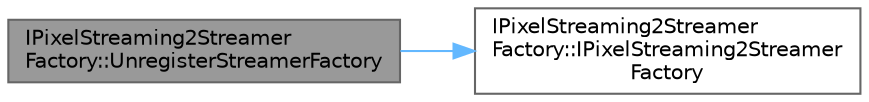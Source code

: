 digraph "IPixelStreaming2StreamerFactory::UnregisterStreamerFactory"
{
 // INTERACTIVE_SVG=YES
 // LATEX_PDF_SIZE
  bgcolor="transparent";
  edge [fontname=Helvetica,fontsize=10,labelfontname=Helvetica,labelfontsize=10];
  node [fontname=Helvetica,fontsize=10,shape=box,height=0.2,width=0.4];
  rankdir="LR";
  Node1 [id="Node000001",label="IPixelStreaming2Streamer\lFactory::UnregisterStreamerFactory",height=0.2,width=0.4,color="gray40", fillcolor="grey60", style="filled", fontcolor="black",tooltip=" "];
  Node1 -> Node2 [id="edge1_Node000001_Node000002",color="steelblue1",style="solid",tooltip=" "];
  Node2 [id="Node000002",label="IPixelStreaming2Streamer\lFactory::IPixelStreaming2Streamer\lFactory",height=0.2,width=0.4,color="grey40", fillcolor="white", style="filled",URL="$dc/df1/classIPixelStreaming2StreamerFactory.html#afe7a0e685e4fb4e50f3e0a7cbdf19399",tooltip=" "];
}
